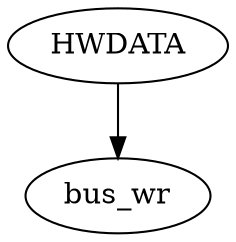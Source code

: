 strict digraph "" {
	bus_wr	 [complexity=0,
		importance=0.0131192167741,
		rank=0.0];
	HWDATA	 [complexity=2,
		importance=0.0243642548165,
		rank=0.0121821274083];
	HWDATA -> bus_wr;
}
